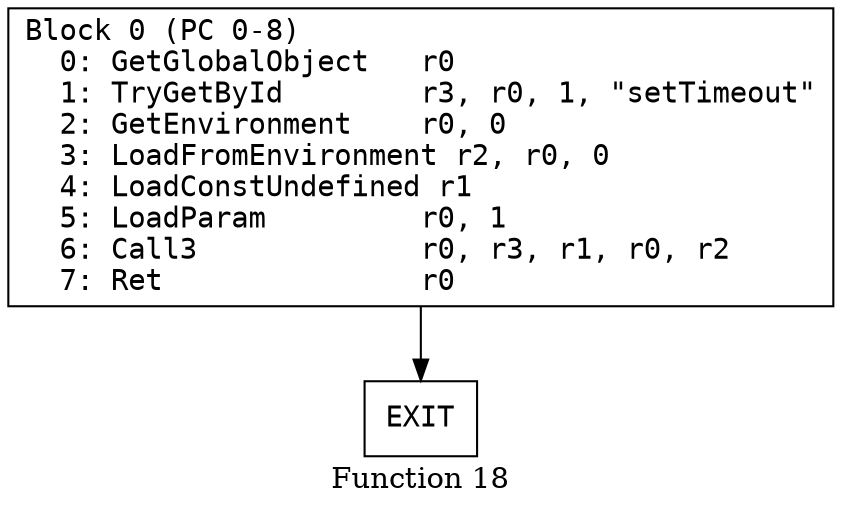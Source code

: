 // Function 18 from flow_control
// Generated from data/flow_control.dot

digraph {
  rankdir=TB;
  node [shape=box, fontname="monospace"];

  label = "Function 18";
  style = filled;
  color = lightgrey;

  f18_n0 [ label = "Block 0 (PC 0-8)\l  0: GetGlobalObject   r0\l  1: TryGetById        r3, r0, 1, \"setTimeout\"\l  2: GetEnvironment    r0, 0\l  3: LoadFromEnvironment r2, r0, 0\l  4: LoadConstUndefined r1\l  5: LoadParam         r0, 1\l  6: Call3             r0, r3, r1, r0, r2\l  7: Ret               r0\l" ]
  f18_n1 [ label = "EXIT" ]

  f18_n0 -> f18_n1
}
